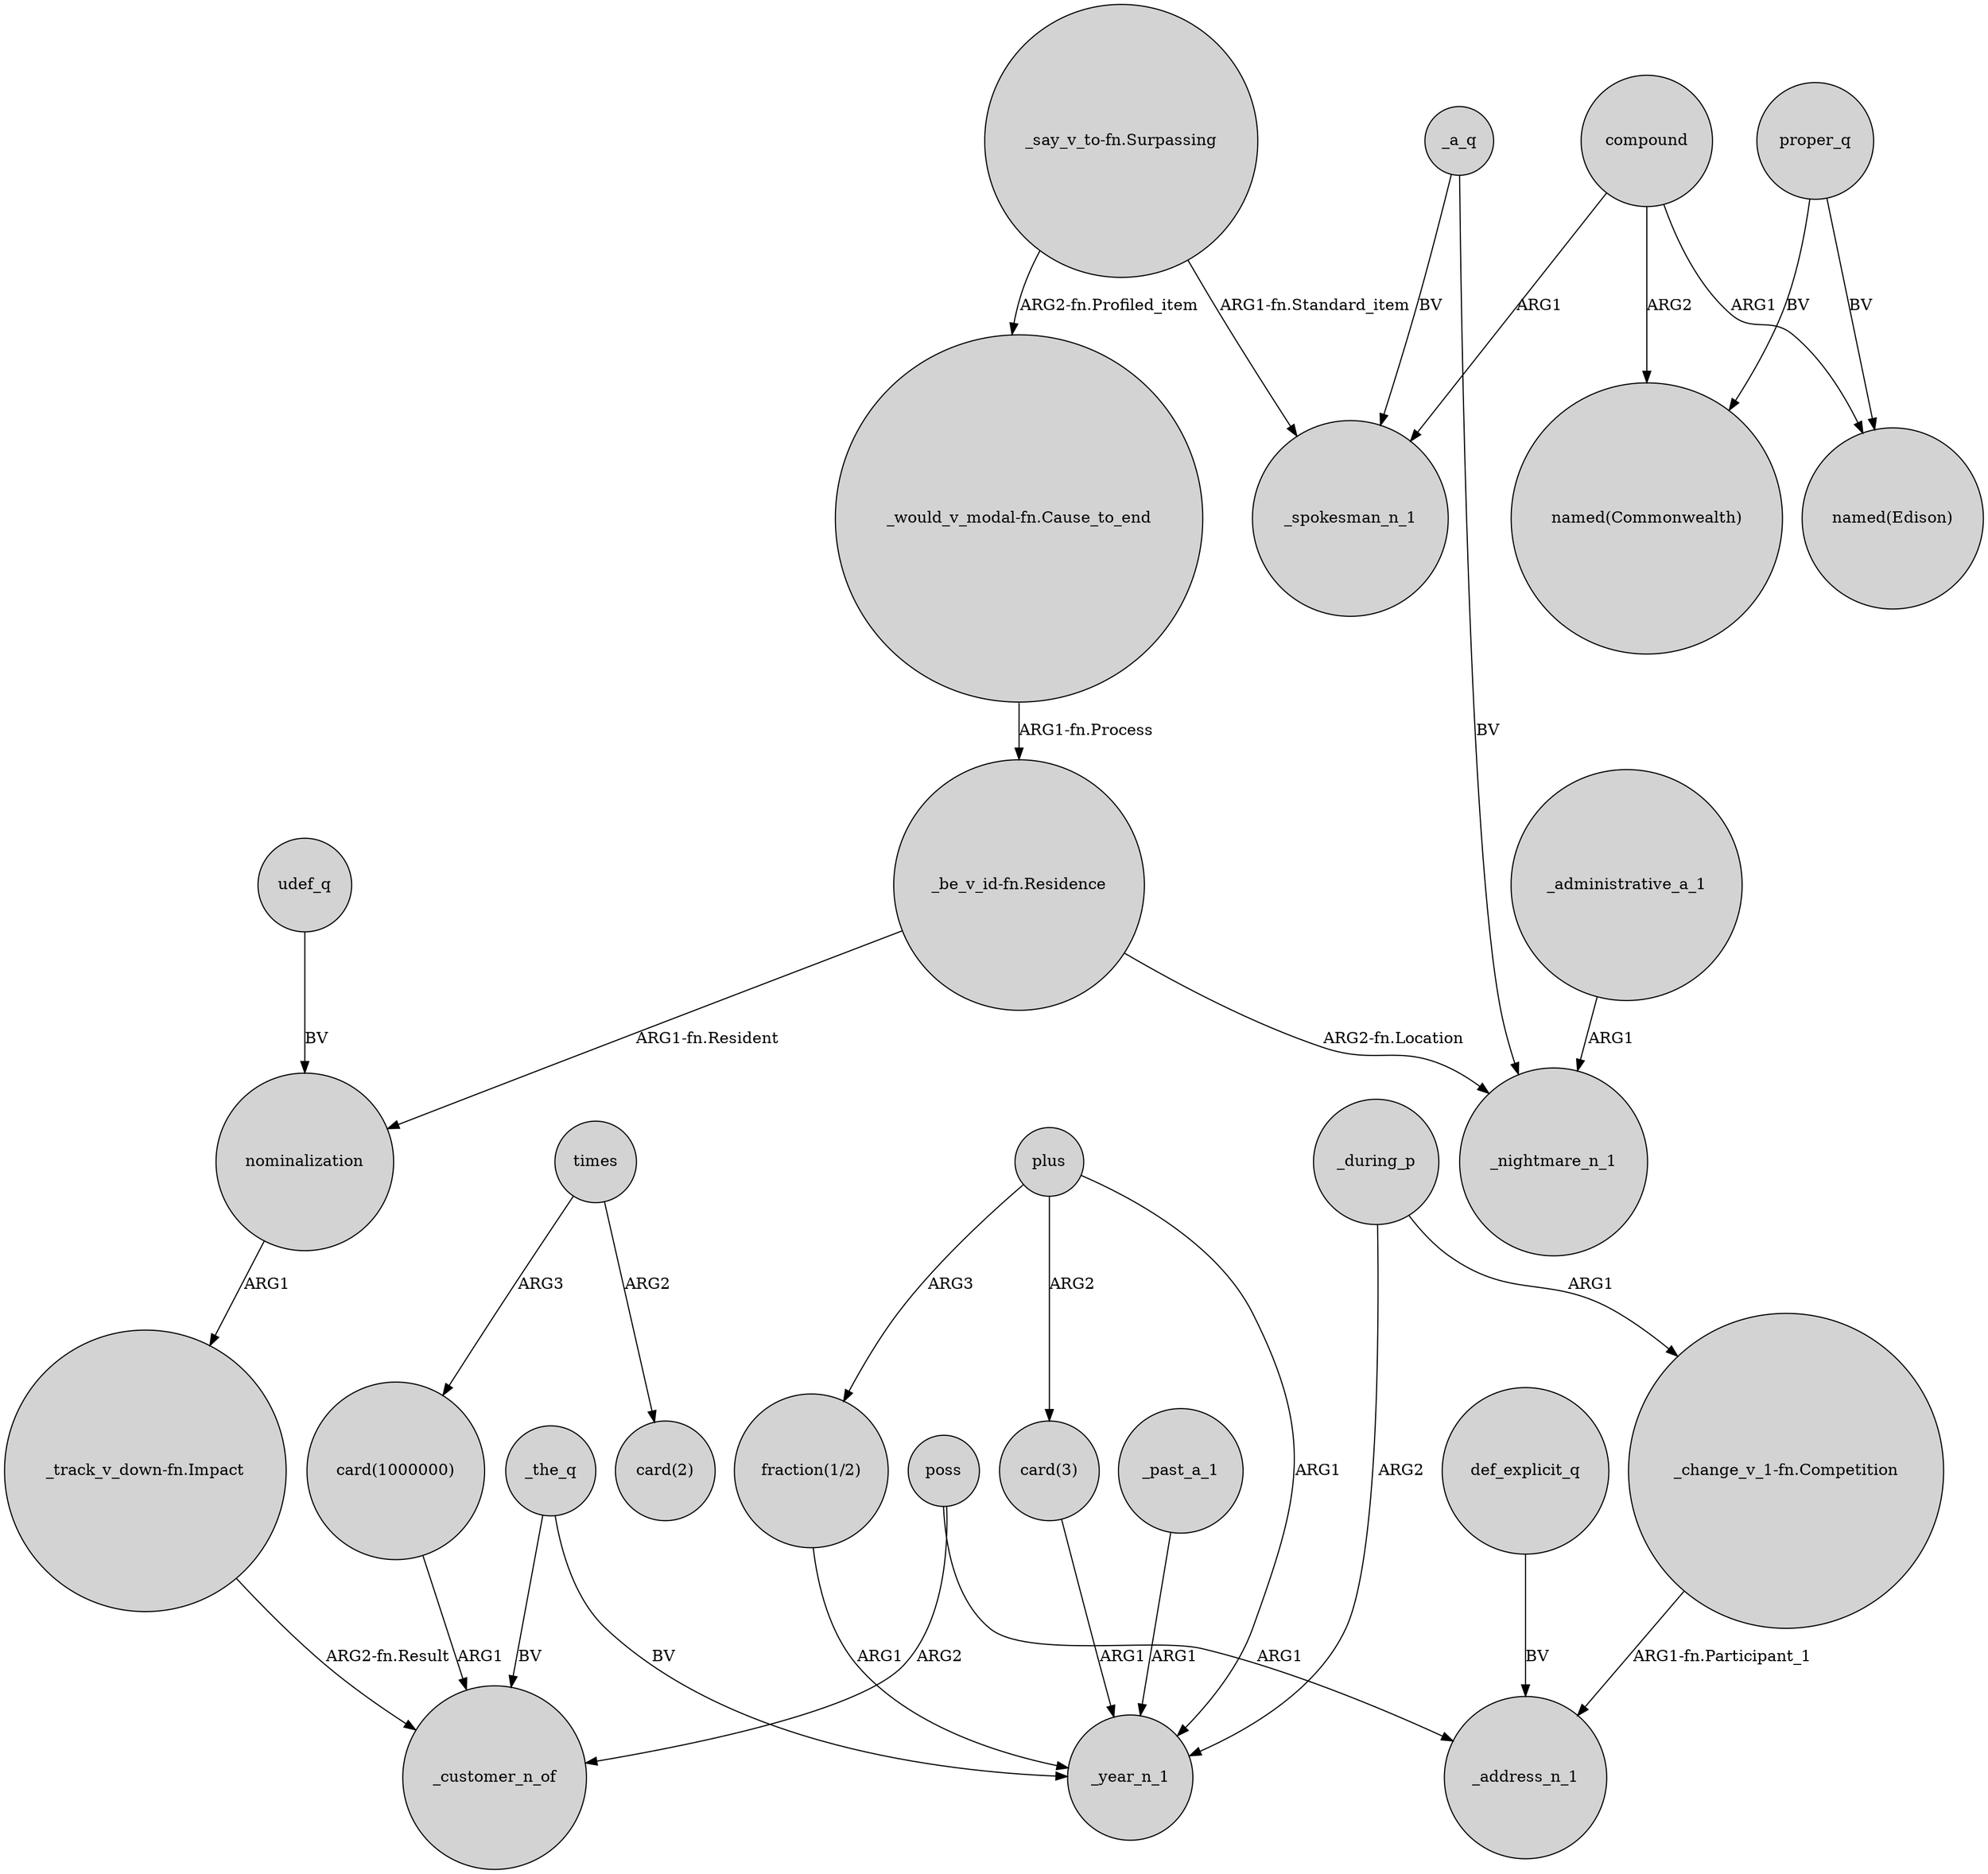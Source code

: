 digraph {
	node [shape=circle style=filled]
	"_be_v_id-fn.Residence" -> nominalization [label="ARG1-fn.Resident"]
	"_track_v_down-fn.Impact" -> _customer_n_of [label="ARG2-fn.Result"]
	_administrative_a_1 -> _nightmare_n_1 [label=ARG1]
	"card(1000000)" -> _customer_n_of [label=ARG1]
	_the_q -> _year_n_1 [label=BV]
	plus -> _year_n_1 [label=ARG1]
	proper_q -> "named(Edison)" [label=BV]
	_a_q -> _spokesman_n_1 [label=BV]
	"_say_v_to-fn.Surpassing" -> _spokesman_n_1 [label="ARG1-fn.Standard_item"]
	"_be_v_id-fn.Residence" -> _nightmare_n_1 [label="ARG2-fn.Location"]
	def_explicit_q -> _address_n_1 [label=BV]
	_the_q -> _customer_n_of [label=BV]
	plus -> "card(3)" [label=ARG2]
	poss -> _address_n_1 [label=ARG1]
	"_change_v_1-fn.Competition" -> _address_n_1 [label="ARG1-fn.Participant_1"]
	nominalization -> "_track_v_down-fn.Impact" [label=ARG1]
	poss -> _customer_n_of [label=ARG2]
	_past_a_1 -> _year_n_1 [label=ARG1]
	proper_q -> "named(Commonwealth)" [label=BV]
	_during_p -> _year_n_1 [label=ARG2]
	udef_q -> nominalization [label=BV]
	compound -> _spokesman_n_1 [label=ARG1]
	plus -> "fraction(1/2)" [label=ARG3]
	times -> "card(2)" [label=ARG2]
	"card(3)" -> _year_n_1 [label=ARG1]
	compound -> "named(Commonwealth)" [label=ARG2]
	_during_p -> "_change_v_1-fn.Competition" [label=ARG1]
	_a_q -> _nightmare_n_1 [label=BV]
	"_would_v_modal-fn.Cause_to_end" -> "_be_v_id-fn.Residence" [label="ARG1-fn.Process"]
	compound -> "named(Edison)" [label=ARG1]
	"_say_v_to-fn.Surpassing" -> "_would_v_modal-fn.Cause_to_end" [label="ARG2-fn.Profiled_item"]
	"fraction(1/2)" -> _year_n_1 [label=ARG1]
	times -> "card(1000000)" [label=ARG3]
}
